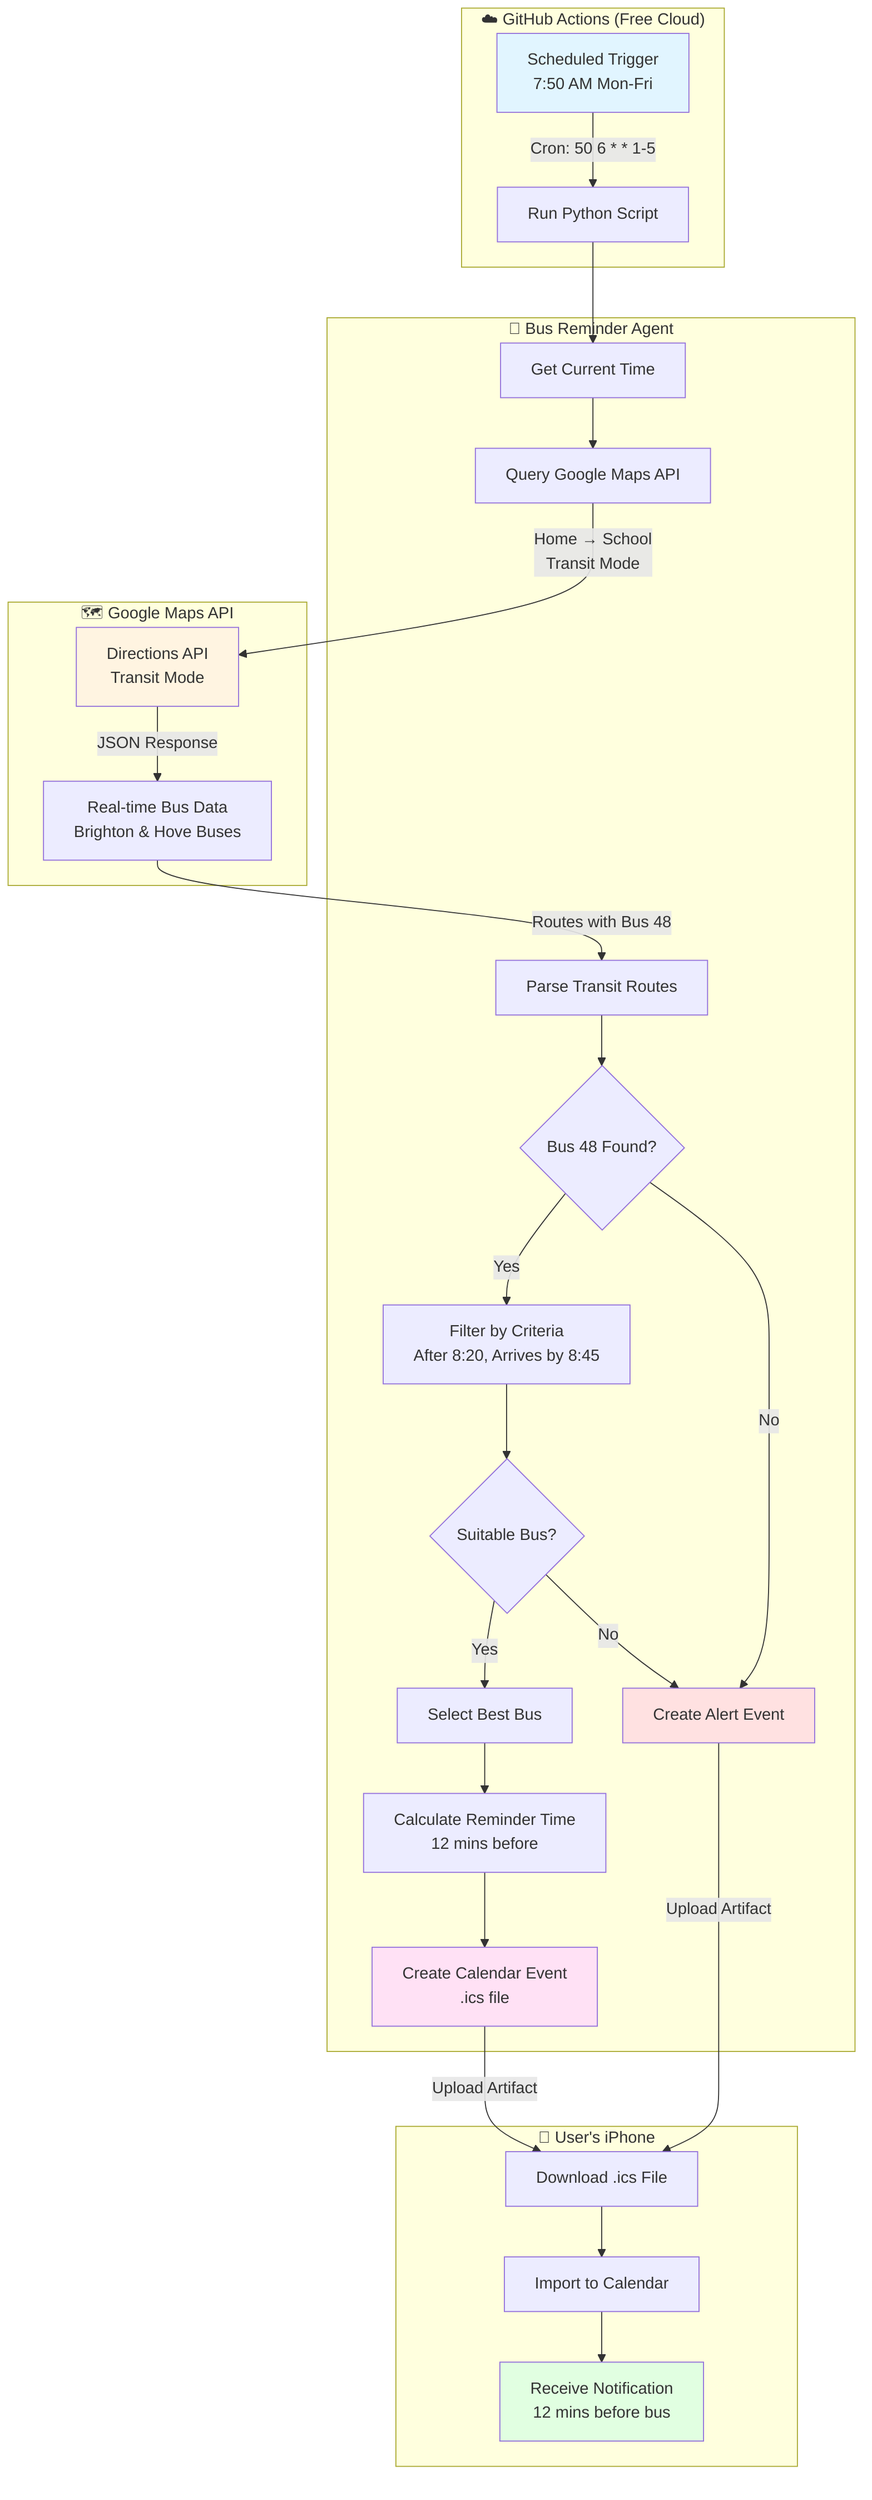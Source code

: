 graph TB
    subgraph "☁️ GitHub Actions (Free Cloud)"
        A[Scheduled Trigger<br/>7:50 AM Mon-Fri]
        B[Run Python Script]
    end
    
    subgraph "🐍 Bus Reminder Agent"
        C[Get Current Time]
        D[Query Google Maps API]
        E[Parse Transit Routes]
        F{Bus 48 Found?}
        G[Filter by Criteria<br/>After 8:20, Arrives by 8:45]
        H{Suitable Bus?}
        I[Select Best Bus]
        J[Calculate Reminder Time<br/>12 mins before]
        K[Create Calendar Event<br/>.ics file]
        L[Create Alert Event]
    end
    
    subgraph "🗺️ Google Maps API"
        M[Directions API<br/>Transit Mode]
        N[Real-time Bus Data<br/>Brighton & Hove Buses]
    end
    
    subgraph "📱 User's iPhone"
        O[Download .ics File]
        P[Import to Calendar]
        Q[Receive Notification<br/>12 mins before bus]
    end
    
    A -->|Cron: 50 6 * * 1-5| B
    B --> C
    C --> D
    D -->|Home → School<br/>Transit Mode| M
    M -->|JSON Response| N
    N -->|Routes with Bus 48| E
    E --> F
    F -->|Yes| G
    F -->|No| L
    G --> H
    H -->|Yes| I
    H -->|No| L
    I --> J
    J --> K
    K -->|Upload Artifact| O
    L -->|Upload Artifact| O
    O --> P
    P --> Q
    
    style A fill:#e1f5ff
    style M fill:#fff4e1
    style Q fill:#e1ffe1
    style K fill:#ffe1f5
    style L fill:#ffe1e1